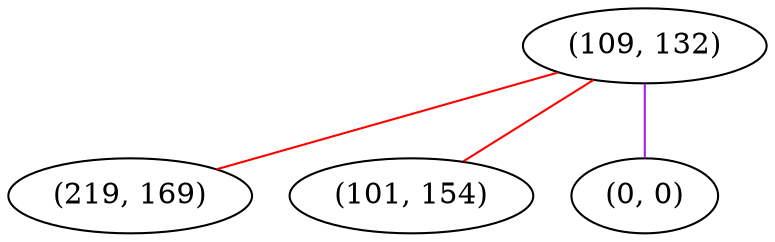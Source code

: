 graph "" {
"(109, 132)";
"(219, 169)";
"(101, 154)";
"(0, 0)";
"(109, 132)" -- "(219, 169)"  [color=red, key=0, weight=1];
"(109, 132)" -- "(101, 154)"  [color=red, key=0, weight=1];
"(109, 132)" -- "(0, 0)"  [color=purple, key=0, weight=4];
}
